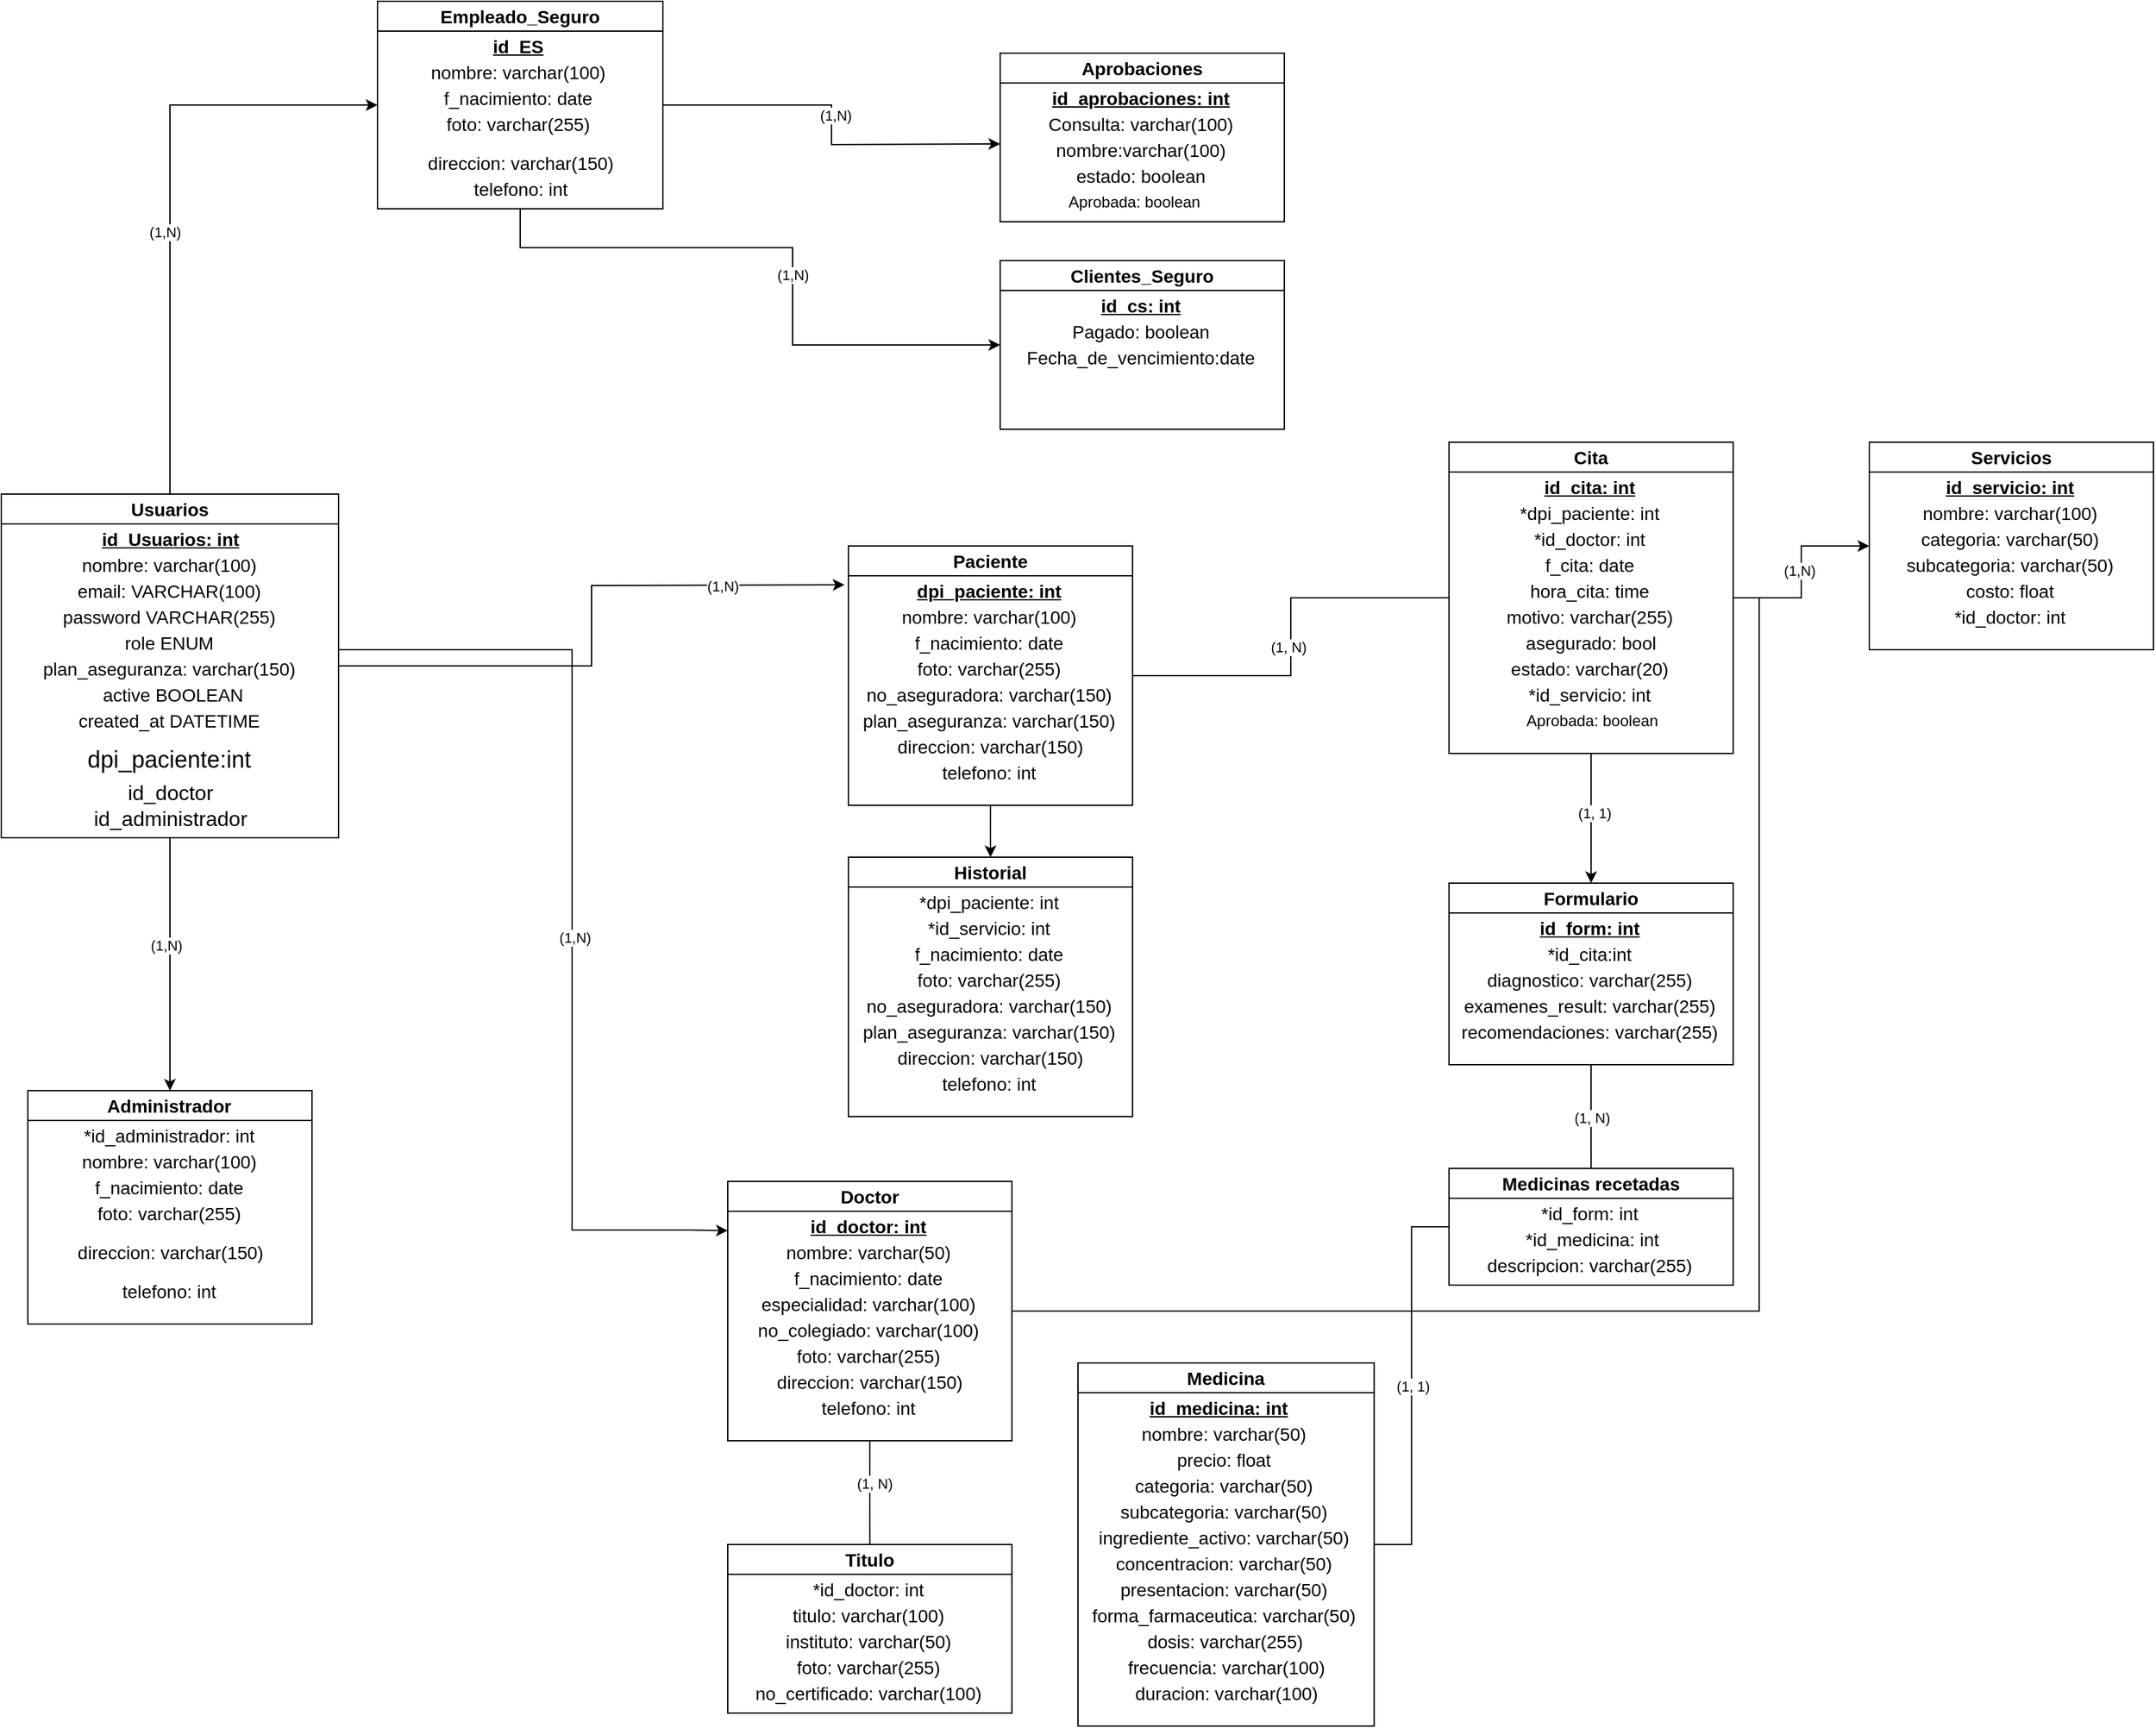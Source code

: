 <mxfile version="26.1.1">
  <diagram id="R2lEEEUBdFMjLlhIrx00" name="Page-1">
    <mxGraphModel dx="2284" dy="1849" grid="1" gridSize="10" guides="1" tooltips="1" connect="1" arrows="1" fold="1" page="1" pageScale="1" pageWidth="850" pageHeight="1100" math="0" shadow="0" extFonts="Permanent Marker^https://fonts.googleapis.com/css?family=Permanent+Marker">
      <root>
        <mxCell id="0" />
        <mxCell id="1" parent="0" />
        <mxCell id="mFw1grw2prYpKOJhhqOg-17" style="edgeStyle=orthogonalEdgeStyle;rounded=0;orthogonalLoop=1;jettySize=auto;html=1;exitX=1;exitY=0.5;exitDx=0;exitDy=0;entryX=0;entryY=0.5;entryDx=0;entryDy=0;endArrow=none;startFill=0;" parent="1" source="tiuHzOZxncWmr6rSsbrK-13" target="mFw1grw2prYpKOJhhqOg-6" edge="1">
          <mxGeometry relative="1" as="geometry" />
        </mxCell>
        <mxCell id="mFw1grw2prYpKOJhhqOg-19" value="(1, N)" style="edgeLabel;html=1;align=center;verticalAlign=middle;resizable=0;points=[];" parent="mFw1grw2prYpKOJhhqOg-17" vertex="1" connectable="0">
          <mxGeometry x="-0.052" y="2" relative="1" as="geometry">
            <mxPoint as="offset" />
          </mxGeometry>
        </mxCell>
        <mxCell id="UCKfF-TqxiNILDHu4gQj-16" style="edgeStyle=orthogonalEdgeStyle;rounded=0;orthogonalLoop=1;jettySize=auto;html=1;exitX=0.5;exitY=1;exitDx=0;exitDy=0;" parent="1" source="tiuHzOZxncWmr6rSsbrK-13" target="mFw1grw2prYpKOJhhqOg-30" edge="1">
          <mxGeometry relative="1" as="geometry" />
        </mxCell>
        <mxCell id="tiuHzOZxncWmr6rSsbrK-13" value="Paciente" style="swimlane;whiteSpace=wrap;html=1;fontSize=14;" parent="1" vertex="1">
          <mxGeometry x="123" y="180" width="219.07" height="200" as="geometry" />
        </mxCell>
        <mxCell id="tiuHzOZxncWmr6rSsbrK-14" value="&lt;b&gt;dpi_paciente: int&lt;/b&gt;" style="text;html=1;align=center;verticalAlign=middle;resizable=0;points=[];autosize=1;strokeColor=none;fillColor=none;fontSize=14;fontStyle=4" parent="tiuHzOZxncWmr6rSsbrK-13" vertex="1">
          <mxGeometry x="43.13" y="20" width="130" height="30" as="geometry" />
        </mxCell>
        <mxCell id="tiuHzOZxncWmr6rSsbrK-17" value="nombre: varchar(100)" style="text;html=1;align=center;verticalAlign=middle;resizable=0;points=[];autosize=1;strokeColor=none;fillColor=none;fontSize=14;fontStyle=0" parent="tiuHzOZxncWmr6rSsbrK-13" vertex="1">
          <mxGeometry x="28.13" y="40" width="160" height="30" as="geometry" />
        </mxCell>
        <mxCell id="tiuHzOZxncWmr6rSsbrK-27" value="foto: varchar(255)" style="text;html=1;align=center;verticalAlign=middle;resizable=0;points=[];autosize=1;strokeColor=none;fillColor=none;fontSize=14;fontStyle=0" parent="tiuHzOZxncWmr6rSsbrK-13" vertex="1">
          <mxGeometry x="43.13" y="80" width="130" height="30" as="geometry" />
        </mxCell>
        <mxCell id="tiuHzOZxncWmr6rSsbrK-28" value="no_aseguradora: varchar(150)" style="text;html=1;align=center;verticalAlign=middle;resizable=0;points=[];autosize=1;strokeColor=none;fillColor=none;fontSize=14;fontStyle=0" parent="tiuHzOZxncWmr6rSsbrK-13" vertex="1">
          <mxGeometry x="3.13" y="100" width="210" height="30" as="geometry" />
        </mxCell>
        <mxCell id="mFw1grw2prYpKOJhhqOg-1" value="f_nacimiento: date" style="text;html=1;align=center;verticalAlign=middle;resizable=0;points=[];autosize=1;strokeColor=none;fillColor=none;fontSize=14;fontStyle=0" parent="tiuHzOZxncWmr6rSsbrK-13" vertex="1">
          <mxGeometry x="38.13" y="60" width="140" height="30" as="geometry" />
        </mxCell>
        <mxCell id="tiuHzOZxncWmr6rSsbrK-29" value="plan_aseguranza: varchar(150)" style="text;html=1;align=center;verticalAlign=middle;resizable=0;points=[];autosize=1;strokeColor=none;fillColor=none;fontSize=14;fontStyle=0" parent="tiuHzOZxncWmr6rSsbrK-13" vertex="1">
          <mxGeometry x="-1.87" y="120" width="220" height="30" as="geometry" />
        </mxCell>
        <mxCell id="mFw1grw2prYpKOJhhqOg-4" value="direccion: varchar(150)" style="text;html=1;align=center;verticalAlign=middle;resizable=0;points=[];autosize=1;strokeColor=none;fillColor=none;fontSize=14;fontStyle=0" parent="tiuHzOZxncWmr6rSsbrK-13" vertex="1">
          <mxGeometry x="24.07" y="140" width="170" height="30" as="geometry" />
        </mxCell>
        <mxCell id="mFw1grw2prYpKOJhhqOg-5" value="telefono: int" style="text;html=1;align=center;verticalAlign=middle;resizable=0;points=[];autosize=1;strokeColor=none;fillColor=none;fontSize=14;fontStyle=0" parent="tiuHzOZxncWmr6rSsbrK-13" vertex="1">
          <mxGeometry x="58.13" y="160" width="100" height="30" as="geometry" />
        </mxCell>
        <mxCell id="mFw1grw2prYpKOJhhqOg-42" style="edgeStyle=orthogonalEdgeStyle;rounded=0;orthogonalLoop=1;jettySize=auto;html=1;exitX=0.5;exitY=1;exitDx=0;exitDy=0;entryX=0.5;entryY=0;entryDx=0;entryDy=0;" parent="1" source="mFw1grw2prYpKOJhhqOg-6" target="mFw1grw2prYpKOJhhqOg-21" edge="1">
          <mxGeometry relative="1" as="geometry" />
        </mxCell>
        <mxCell id="mFw1grw2prYpKOJhhqOg-43" value="(1, 1)" style="edgeLabel;html=1;align=center;verticalAlign=middle;resizable=0;points=[];" parent="mFw1grw2prYpKOJhhqOg-42" vertex="1" connectable="0">
          <mxGeometry x="-0.089" y="2" relative="1" as="geometry">
            <mxPoint as="offset" />
          </mxGeometry>
        </mxCell>
        <mxCell id="I6eoGeikimtKOYhnClV8-75" style="edgeStyle=orthogonalEdgeStyle;rounded=0;orthogonalLoop=1;jettySize=auto;html=1;exitX=1;exitY=0.5;exitDx=0;exitDy=0;entryX=0;entryY=0.5;entryDx=0;entryDy=0;" edge="1" parent="1" source="mFw1grw2prYpKOJhhqOg-6" target="UCKfF-TqxiNILDHu4gQj-3">
          <mxGeometry relative="1" as="geometry" />
        </mxCell>
        <mxCell id="I6eoGeikimtKOYhnClV8-76" value="(1,N)" style="edgeLabel;html=1;align=center;verticalAlign=middle;resizable=0;points=[];" vertex="1" connectable="0" parent="I6eoGeikimtKOYhnClV8-75">
          <mxGeometry x="0.015" y="2" relative="1" as="geometry">
            <mxPoint as="offset" />
          </mxGeometry>
        </mxCell>
        <mxCell id="mFw1grw2prYpKOJhhqOg-6" value="Cita" style="swimlane;whiteSpace=wrap;html=1;fontSize=14;startSize=23;" parent="1" vertex="1">
          <mxGeometry x="586" y="100" width="219.07" height="240" as="geometry" />
        </mxCell>
        <mxCell id="mFw1grw2prYpKOJhhqOg-7" value="&lt;b&gt;id_cita: int&lt;/b&gt;" style="text;html=1;align=center;verticalAlign=middle;resizable=0;points=[];autosize=1;strokeColor=none;fillColor=none;fontSize=14;fontStyle=4" parent="mFw1grw2prYpKOJhhqOg-6" vertex="1">
          <mxGeometry x="63.13" y="20" width="90" height="30" as="geometry" />
        </mxCell>
        <mxCell id="mFw1grw2prYpKOJhhqOg-8" value="*dpi_paciente: int" style="text;html=1;align=center;verticalAlign=middle;resizable=0;points=[];autosize=1;strokeColor=none;fillColor=none;fontSize=14;fontStyle=0" parent="mFw1grw2prYpKOJhhqOg-6" vertex="1">
          <mxGeometry x="43.13" y="40" width="130" height="30" as="geometry" />
        </mxCell>
        <mxCell id="mFw1grw2prYpKOJhhqOg-9" value="f_cita: date" style="text;html=1;align=center;verticalAlign=middle;resizable=0;points=[];autosize=1;strokeColor=none;fillColor=none;fontSize=14;fontStyle=0" parent="mFw1grw2prYpKOJhhqOg-6" vertex="1">
          <mxGeometry x="63.13" y="80" width="90" height="30" as="geometry" />
        </mxCell>
        <mxCell id="mFw1grw2prYpKOJhhqOg-10" value="hora_cita: time" style="text;html=1;align=center;verticalAlign=middle;resizable=0;points=[];autosize=1;strokeColor=none;fillColor=none;fontSize=14;fontStyle=0" parent="mFw1grw2prYpKOJhhqOg-6" vertex="1">
          <mxGeometry x="48.13" y="100" width="120" height="30" as="geometry" />
        </mxCell>
        <mxCell id="mFw1grw2prYpKOJhhqOg-11" value="*id_doctor: int" style="text;html=1;align=center;verticalAlign=middle;resizable=0;points=[];autosize=1;strokeColor=none;fillColor=none;fontSize=14;fontStyle=0" parent="mFw1grw2prYpKOJhhqOg-6" vertex="1">
          <mxGeometry x="53.13" y="60" width="110" height="30" as="geometry" />
        </mxCell>
        <mxCell id="mFw1grw2prYpKOJhhqOg-12" value="motivo: varchar(255)" style="text;html=1;align=center;verticalAlign=middle;resizable=0;points=[];autosize=1;strokeColor=none;fillColor=none;fontSize=14;fontStyle=0" parent="mFw1grw2prYpKOJhhqOg-6" vertex="1">
          <mxGeometry x="33.13" y="120" width="150" height="30" as="geometry" />
        </mxCell>
        <mxCell id="mFw1grw2prYpKOJhhqOg-13" value="asegurado: bool" style="text;html=1;align=center;verticalAlign=middle;resizable=0;points=[];autosize=1;strokeColor=none;fillColor=none;fontSize=14;fontStyle=0" parent="mFw1grw2prYpKOJhhqOg-6" vertex="1">
          <mxGeometry x="49.07" y="140" width="120" height="30" as="geometry" />
        </mxCell>
        <mxCell id="mFw1grw2prYpKOJhhqOg-14" value="estado: varchar(20)" style="text;html=1;align=center;verticalAlign=middle;resizable=0;points=[];autosize=1;strokeColor=none;fillColor=none;fontSize=14;fontStyle=0" parent="mFw1grw2prYpKOJhhqOg-6" vertex="1">
          <mxGeometry x="38.13" y="160" width="140" height="30" as="geometry" />
        </mxCell>
        <mxCell id="UCKfF-TqxiNILDHu4gQj-1" value="*id_servicio: int" style="text;html=1;align=center;verticalAlign=middle;resizable=0;points=[];autosize=1;strokeColor=none;fillColor=none;fontSize=14;fontStyle=0" parent="mFw1grw2prYpKOJhhqOg-6" vertex="1">
          <mxGeometry x="48.13" y="180" width="120" height="30" as="geometry" />
        </mxCell>
        <mxCell id="I6eoGeikimtKOYhnClV8-52" value="Aprobada: boolean" style="text;html=1;align=center;verticalAlign=middle;resizable=0;points=[];autosize=1;strokeColor=none;fillColor=none;" vertex="1" parent="mFw1grw2prYpKOJhhqOg-6">
          <mxGeometry x="49.53" y="200" width="120" height="30" as="geometry" />
        </mxCell>
        <mxCell id="mFw1grw2prYpKOJhhqOg-52" style="edgeStyle=orthogonalEdgeStyle;rounded=0;orthogonalLoop=1;jettySize=auto;html=1;exitX=0.5;exitY=1;exitDx=0;exitDy=0;endArrow=none;startFill=0;" parent="1" source="mFw1grw2prYpKOJhhqOg-21" target="mFw1grw2prYpKOJhhqOg-46" edge="1">
          <mxGeometry relative="1" as="geometry" />
        </mxCell>
        <mxCell id="mFw1grw2prYpKOJhhqOg-53" value="(1, N)" style="edgeLabel;html=1;align=center;verticalAlign=middle;resizable=0;points=[];" parent="mFw1grw2prYpKOJhhqOg-52" vertex="1" connectable="0">
          <mxGeometry x="0.019" relative="1" as="geometry">
            <mxPoint as="offset" />
          </mxGeometry>
        </mxCell>
        <mxCell id="mFw1grw2prYpKOJhhqOg-21" value="Formulario" style="swimlane;whiteSpace=wrap;html=1;fontSize=14;startSize=23;" parent="1" vertex="1">
          <mxGeometry x="586" y="440" width="219.07" height="140" as="geometry" />
        </mxCell>
        <mxCell id="mFw1grw2prYpKOJhhqOg-22" value="&lt;b&gt;id_form: int&lt;/b&gt;" style="text;html=1;align=center;verticalAlign=middle;resizable=0;points=[];autosize=1;strokeColor=none;fillColor=none;fontSize=14;fontStyle=4" parent="mFw1grw2prYpKOJhhqOg-21" vertex="1">
          <mxGeometry x="58.13" y="20" width="100" height="30" as="geometry" />
        </mxCell>
        <mxCell id="mFw1grw2prYpKOJhhqOg-23" value="*id_cita:int" style="text;html=1;align=center;verticalAlign=middle;resizable=0;points=[];autosize=1;strokeColor=none;fillColor=none;fontSize=14;fontStyle=0" parent="mFw1grw2prYpKOJhhqOg-21" vertex="1">
          <mxGeometry x="63.13" y="40" width="90" height="30" as="geometry" />
        </mxCell>
        <mxCell id="mFw1grw2prYpKOJhhqOg-24" value="examenes_result: varchar(255)" style="text;html=1;align=center;verticalAlign=middle;resizable=0;points=[];autosize=1;strokeColor=none;fillColor=none;fontSize=14;fontStyle=0" parent="mFw1grw2prYpKOJhhqOg-21" vertex="1">
          <mxGeometry x="-1.87" y="80" width="220" height="30" as="geometry" />
        </mxCell>
        <mxCell id="mFw1grw2prYpKOJhhqOg-26" value="diagnostico: varchar(255)" style="text;html=1;align=center;verticalAlign=middle;resizable=0;points=[];autosize=1;strokeColor=none;fillColor=none;fontSize=14;fontStyle=0" parent="mFw1grw2prYpKOJhhqOg-21" vertex="1">
          <mxGeometry x="18.13" y="60" width="180" height="30" as="geometry" />
        </mxCell>
        <mxCell id="mFw1grw2prYpKOJhhqOg-40" value="recomendaciones: varchar(255)" style="text;html=1;align=center;verticalAlign=middle;resizable=0;points=[];autosize=1;strokeColor=none;fillColor=none;fontSize=14;fontStyle=0" parent="mFw1grw2prYpKOJhhqOg-21" vertex="1">
          <mxGeometry x="-1.87" y="100" width="220" height="30" as="geometry" />
        </mxCell>
        <mxCell id="mFw1grw2prYpKOJhhqOg-30" value="Historial" style="swimlane;whiteSpace=wrap;html=1;fontSize=14;startSize=23;" parent="1" vertex="1">
          <mxGeometry x="123" y="420" width="219.07" height="200" as="geometry" />
        </mxCell>
        <mxCell id="mFw1grw2prYpKOJhhqOg-31" value="&lt;span&gt;*dpi_paciente: int&lt;/span&gt;" style="text;html=1;align=center;verticalAlign=middle;resizable=0;points=[];autosize=1;strokeColor=none;fillColor=none;fontSize=14;fontStyle=0" parent="mFw1grw2prYpKOJhhqOg-30" vertex="1">
          <mxGeometry x="43.13" y="20" width="130" height="30" as="geometry" />
        </mxCell>
        <mxCell id="mFw1grw2prYpKOJhhqOg-32" value="*id_servicio: int" style="text;html=1;align=center;verticalAlign=middle;resizable=0;points=[];autosize=1;strokeColor=none;fillColor=none;fontSize=14;fontStyle=0" parent="mFw1grw2prYpKOJhhqOg-30" vertex="1">
          <mxGeometry x="48.13" y="40" width="120" height="30" as="geometry" />
        </mxCell>
        <mxCell id="mFw1grw2prYpKOJhhqOg-33" value="foto: varchar(255)" style="text;html=1;align=center;verticalAlign=middle;resizable=0;points=[];autosize=1;strokeColor=none;fillColor=none;fontSize=14;fontStyle=0" parent="mFw1grw2prYpKOJhhqOg-30" vertex="1">
          <mxGeometry x="43.13" y="80" width="130" height="30" as="geometry" />
        </mxCell>
        <mxCell id="mFw1grw2prYpKOJhhqOg-34" value="no_aseguradora: varchar(150)" style="text;html=1;align=center;verticalAlign=middle;resizable=0;points=[];autosize=1;strokeColor=none;fillColor=none;fontSize=14;fontStyle=0" parent="mFw1grw2prYpKOJhhqOg-30" vertex="1">
          <mxGeometry x="3.13" y="100" width="210" height="30" as="geometry" />
        </mxCell>
        <mxCell id="mFw1grw2prYpKOJhhqOg-35" value="f_nacimiento: date" style="text;html=1;align=center;verticalAlign=middle;resizable=0;points=[];autosize=1;strokeColor=none;fillColor=none;fontSize=14;fontStyle=0" parent="mFw1grw2prYpKOJhhqOg-30" vertex="1">
          <mxGeometry x="38.13" y="60" width="140" height="30" as="geometry" />
        </mxCell>
        <mxCell id="mFw1grw2prYpKOJhhqOg-36" value="plan_aseguranza: varchar(150)" style="text;html=1;align=center;verticalAlign=middle;resizable=0;points=[];autosize=1;strokeColor=none;fillColor=none;fontSize=14;fontStyle=0" parent="mFw1grw2prYpKOJhhqOg-30" vertex="1">
          <mxGeometry x="-1.87" y="120" width="220" height="30" as="geometry" />
        </mxCell>
        <mxCell id="mFw1grw2prYpKOJhhqOg-37" value="direccion: varchar(150)" style="text;html=1;align=center;verticalAlign=middle;resizable=0;points=[];autosize=1;strokeColor=none;fillColor=none;fontSize=14;fontStyle=0" parent="mFw1grw2prYpKOJhhqOg-30" vertex="1">
          <mxGeometry x="24.07" y="140" width="170" height="30" as="geometry" />
        </mxCell>
        <mxCell id="mFw1grw2prYpKOJhhqOg-38" value="telefono: int" style="text;html=1;align=center;verticalAlign=middle;resizable=0;points=[];autosize=1;strokeColor=none;fillColor=none;fontSize=14;fontStyle=0" parent="mFw1grw2prYpKOJhhqOg-30" vertex="1">
          <mxGeometry x="58.13" y="160" width="100" height="30" as="geometry" />
        </mxCell>
        <mxCell id="mFw1grw2prYpKOJhhqOg-63" style="edgeStyle=orthogonalEdgeStyle;rounded=0;orthogonalLoop=1;jettySize=auto;html=1;exitX=0;exitY=0.5;exitDx=0;exitDy=0;entryX=1;entryY=0.5;entryDx=0;entryDy=0;endArrow=none;startFill=0;" parent="1" source="mFw1grw2prYpKOJhhqOg-46" target="mFw1grw2prYpKOJhhqOg-54" edge="1">
          <mxGeometry relative="1" as="geometry" />
        </mxCell>
        <mxCell id="mFw1grw2prYpKOJhhqOg-65" value="(1, 1)" style="edgeLabel;html=1;align=center;verticalAlign=middle;resizable=0;points=[];" parent="mFw1grw2prYpKOJhhqOg-63" vertex="1" connectable="0">
          <mxGeometry x="0.001" y="1" relative="1" as="geometry">
            <mxPoint as="offset" />
          </mxGeometry>
        </mxCell>
        <mxCell id="mFw1grw2prYpKOJhhqOg-46" value="Medicinas recetadas" style="swimlane;whiteSpace=wrap;html=1;fontSize=14;startSize=23;" parent="1" vertex="1">
          <mxGeometry x="586" y="660" width="219.07" height="90" as="geometry" />
        </mxCell>
        <mxCell id="mFw1grw2prYpKOJhhqOg-47" value="&lt;span&gt;*id_form: int&lt;/span&gt;" style="text;html=1;align=center;verticalAlign=middle;resizable=0;points=[];autosize=1;strokeColor=none;fillColor=none;fontSize=14;fontStyle=0" parent="mFw1grw2prYpKOJhhqOg-46" vertex="1">
          <mxGeometry x="58.13" y="20" width="100" height="30" as="geometry" />
        </mxCell>
        <mxCell id="mFw1grw2prYpKOJhhqOg-49" value="descripcion: varchar(255)" style="text;html=1;align=center;verticalAlign=middle;resizable=0;points=[];autosize=1;strokeColor=none;fillColor=none;fontSize=14;fontStyle=0" parent="mFw1grw2prYpKOJhhqOg-46" vertex="1">
          <mxGeometry x="18.13" y="60" width="180" height="30" as="geometry" />
        </mxCell>
        <mxCell id="mFw1grw2prYpKOJhhqOg-50" value="*id_medicina: int" style="text;html=1;align=center;verticalAlign=middle;resizable=0;points=[];autosize=1;strokeColor=none;fillColor=none;fontSize=14;fontStyle=0" parent="mFw1grw2prYpKOJhhqOg-46" vertex="1">
          <mxGeometry x="44.53" y="40" width="130" height="30" as="geometry" />
        </mxCell>
        <mxCell id="mFw1grw2prYpKOJhhqOg-54" value="Medicina" style="swimlane;whiteSpace=wrap;html=1;fontSize=14;startSize=23;" parent="1" vertex="1">
          <mxGeometry x="300" y="810" width="228.29" height="280" as="geometry" />
        </mxCell>
        <mxCell id="mFw1grw2prYpKOJhhqOg-55" value="&lt;b&gt;id_medicina: int&lt;/b&gt;" style="text;html=1;align=center;verticalAlign=middle;resizable=0;points=[];autosize=1;strokeColor=none;fillColor=none;fontSize=14;fontStyle=4" parent="mFw1grw2prYpKOJhhqOg-54" vertex="1">
          <mxGeometry x="43.13" y="20" width="130" height="30" as="geometry" />
        </mxCell>
        <mxCell id="mFw1grw2prYpKOJhhqOg-56" value="nombre: varchar(50)" style="text;html=1;align=center;verticalAlign=middle;resizable=0;points=[];autosize=1;strokeColor=none;fillColor=none;fontSize=14;fontStyle=0" parent="mFw1grw2prYpKOJhhqOg-54" vertex="1">
          <mxGeometry x="36.57" y="40" width="150" height="30" as="geometry" />
        </mxCell>
        <mxCell id="UCKfF-TqxiNILDHu4gQj-22" value="precio: float" style="text;html=1;align=center;verticalAlign=middle;resizable=0;points=[];autosize=1;strokeColor=none;fillColor=none;fontSize=14;fontStyle=0" parent="mFw1grw2prYpKOJhhqOg-54" vertex="1">
          <mxGeometry x="61.57" y="60" width="100" height="30" as="geometry" />
        </mxCell>
        <mxCell id="UCKfF-TqxiNILDHu4gQj-23" value="categoria: varchar(50)" style="text;html=1;align=center;verticalAlign=middle;resizable=0;points=[];autosize=1;strokeColor=none;fillColor=none;fontSize=14;fontStyle=0" parent="mFw1grw2prYpKOJhhqOg-54" vertex="1">
          <mxGeometry x="31.57" y="80" width="160" height="30" as="geometry" />
        </mxCell>
        <mxCell id="UCKfF-TqxiNILDHu4gQj-24" value="subcategoria: varchar(50)" style="text;html=1;align=center;verticalAlign=middle;resizable=0;points=[];autosize=1;strokeColor=none;fillColor=none;fontSize=14;fontStyle=0" parent="mFw1grw2prYpKOJhhqOg-54" vertex="1">
          <mxGeometry x="21.57" y="100" width="180" height="30" as="geometry" />
        </mxCell>
        <mxCell id="UCKfF-TqxiNILDHu4gQj-26" value="ingrediente_activo: varchar(50)" style="text;html=1;align=center;verticalAlign=middle;resizable=0;points=[];autosize=1;strokeColor=none;fillColor=none;fontSize=14;fontStyle=0" parent="mFw1grw2prYpKOJhhqOg-54" vertex="1">
          <mxGeometry x="1.57" y="120" width="220" height="30" as="geometry" />
        </mxCell>
        <mxCell id="UCKfF-TqxiNILDHu4gQj-27" value="concentracion: varchar(50)" style="text;html=1;align=center;verticalAlign=middle;resizable=0;points=[];autosize=1;strokeColor=none;fillColor=none;fontSize=14;fontStyle=0" parent="mFw1grw2prYpKOJhhqOg-54" vertex="1">
          <mxGeometry x="16.57" y="140" width="190" height="30" as="geometry" />
        </mxCell>
        <mxCell id="UCKfF-TqxiNILDHu4gQj-28" value="presentacion: varchar(50)" style="text;html=1;align=center;verticalAlign=middle;resizable=0;points=[];autosize=1;strokeColor=none;fillColor=none;fontSize=14;fontStyle=0" parent="mFw1grw2prYpKOJhhqOg-54" vertex="1">
          <mxGeometry x="21.57" y="160" width="180" height="30" as="geometry" />
        </mxCell>
        <mxCell id="UCKfF-TqxiNILDHu4gQj-29" value="forma_farmaceutica: varchar(50)" style="text;html=1;align=center;verticalAlign=middle;resizable=0;points=[];autosize=1;strokeColor=none;fillColor=none;fontSize=14;fontStyle=0" parent="mFw1grw2prYpKOJhhqOg-54" vertex="1">
          <mxGeometry x="-3.43" y="180" width="230" height="30" as="geometry" />
        </mxCell>
        <mxCell id="UCKfF-TqxiNILDHu4gQj-30" value="dosis: varchar(255)" style="text;html=1;align=center;verticalAlign=middle;resizable=0;points=[];autosize=1;strokeColor=none;fillColor=none;fontSize=14;fontStyle=0" parent="mFw1grw2prYpKOJhhqOg-54" vertex="1">
          <mxGeometry x="43.29" y="200" width="140" height="30" as="geometry" />
        </mxCell>
        <mxCell id="UCKfF-TqxiNILDHu4gQj-31" value="frecuencia: varchar(100)" style="text;html=1;align=center;verticalAlign=middle;resizable=0;points=[];autosize=1;strokeColor=none;fillColor=none;fontSize=14;fontStyle=0" parent="mFw1grw2prYpKOJhhqOg-54" vertex="1">
          <mxGeometry x="24.14" y="220" width="180" height="30" as="geometry" />
        </mxCell>
        <mxCell id="UCKfF-TqxiNILDHu4gQj-32" value="duracion: varchar(100)" style="text;html=1;align=center;verticalAlign=middle;resizable=0;points=[];autosize=1;strokeColor=none;fillColor=none;fontSize=14;fontStyle=0" parent="mFw1grw2prYpKOJhhqOg-54" vertex="1">
          <mxGeometry x="34.14" y="240" width="160" height="30" as="geometry" />
        </mxCell>
        <mxCell id="UCKfF-TqxiNILDHu4gQj-13" style="edgeStyle=orthogonalEdgeStyle;rounded=0;orthogonalLoop=1;jettySize=auto;html=1;exitX=0.5;exitY=1;exitDx=0;exitDy=0;endArrow=none;startFill=0;" parent="1" source="mFw1grw2prYpKOJhhqOg-68" target="mFw1grw2prYpKOJhhqOg-78" edge="1">
          <mxGeometry relative="1" as="geometry" />
        </mxCell>
        <mxCell id="UCKfF-TqxiNILDHu4gQj-15" value="(1, N)" style="edgeLabel;html=1;align=center;verticalAlign=middle;resizable=0;points=[];" parent="UCKfF-TqxiNILDHu4gQj-13" vertex="1" connectable="0">
          <mxGeometry x="-0.176" y="3" relative="1" as="geometry">
            <mxPoint as="offset" />
          </mxGeometry>
        </mxCell>
        <mxCell id="UCKfF-TqxiNILDHu4gQj-18" style="edgeStyle=orthogonalEdgeStyle;rounded=0;orthogonalLoop=1;jettySize=auto;html=1;exitX=1;exitY=0.5;exitDx=0;exitDy=0;entryX=1;entryY=0.5;entryDx=0;entryDy=0;endArrow=none;startFill=0;" parent="1" source="mFw1grw2prYpKOJhhqOg-68" target="mFw1grw2prYpKOJhhqOg-6" edge="1">
          <mxGeometry relative="1" as="geometry" />
        </mxCell>
        <mxCell id="mFw1grw2prYpKOJhhqOg-68" value="Doctor" style="swimlane;whiteSpace=wrap;html=1;fontSize=14;" parent="1" vertex="1">
          <mxGeometry x="30" y="670" width="219.07" height="200" as="geometry" />
        </mxCell>
        <mxCell id="mFw1grw2prYpKOJhhqOg-69" value="&lt;b&gt;id_doctor: int&lt;/b&gt;" style="text;html=1;align=center;verticalAlign=middle;resizable=0;points=[];autosize=1;strokeColor=none;fillColor=none;fontSize=14;fontStyle=4" parent="mFw1grw2prYpKOJhhqOg-68" vertex="1">
          <mxGeometry x="53.13" y="20" width="110" height="30" as="geometry" />
        </mxCell>
        <mxCell id="mFw1grw2prYpKOJhhqOg-70" value="nombre: varchar(50)" style="text;html=1;align=center;verticalAlign=middle;resizable=0;points=[];autosize=1;strokeColor=none;fillColor=none;fontSize=14;fontStyle=0" parent="mFw1grw2prYpKOJhhqOg-68" vertex="1">
          <mxGeometry x="33.13" y="40" width="150" height="30" as="geometry" />
        </mxCell>
        <mxCell id="mFw1grw2prYpKOJhhqOg-71" value="especialidad: varchar(100)" style="text;html=1;align=center;verticalAlign=middle;resizable=0;points=[];autosize=1;strokeColor=none;fillColor=none;fontSize=14;fontStyle=0" parent="mFw1grw2prYpKOJhhqOg-68" vertex="1">
          <mxGeometry x="13.13" y="80" width="190" height="30" as="geometry" />
        </mxCell>
        <mxCell id="mFw1grw2prYpKOJhhqOg-72" value="no_colegiado: varchar(100)" style="text;html=1;align=center;verticalAlign=middle;resizable=0;points=[];autosize=1;strokeColor=none;fillColor=none;fontSize=14;fontStyle=0" parent="mFw1grw2prYpKOJhhqOg-68" vertex="1">
          <mxGeometry x="13.13" y="100" width="190" height="30" as="geometry" />
        </mxCell>
        <mxCell id="mFw1grw2prYpKOJhhqOg-73" value="f_nacimiento: date" style="text;html=1;align=center;verticalAlign=middle;resizable=0;points=[];autosize=1;strokeColor=none;fillColor=none;fontSize=14;fontStyle=0" parent="mFw1grw2prYpKOJhhqOg-68" vertex="1">
          <mxGeometry x="38.13" y="60" width="140" height="30" as="geometry" />
        </mxCell>
        <mxCell id="mFw1grw2prYpKOJhhqOg-74" value="foto: varchar(255)" style="text;html=1;align=center;verticalAlign=middle;resizable=0;points=[];autosize=1;strokeColor=none;fillColor=none;fontSize=14;fontStyle=0" parent="mFw1grw2prYpKOJhhqOg-68" vertex="1">
          <mxGeometry x="43.13" y="120" width="130" height="30" as="geometry" />
        </mxCell>
        <mxCell id="mFw1grw2prYpKOJhhqOg-75" value="direccion: varchar(150)" style="text;html=1;align=center;verticalAlign=middle;resizable=0;points=[];autosize=1;strokeColor=none;fillColor=none;fontSize=14;fontStyle=0" parent="mFw1grw2prYpKOJhhqOg-68" vertex="1">
          <mxGeometry x="24.07" y="140" width="170" height="30" as="geometry" />
        </mxCell>
        <mxCell id="mFw1grw2prYpKOJhhqOg-76" value="telefono: int" style="text;html=1;align=center;verticalAlign=middle;resizable=0;points=[];autosize=1;strokeColor=none;fillColor=none;fontSize=14;fontStyle=0" parent="mFw1grw2prYpKOJhhqOg-68" vertex="1">
          <mxGeometry x="58.13" y="160" width="100" height="30" as="geometry" />
        </mxCell>
        <mxCell id="mFw1grw2prYpKOJhhqOg-78" value="Titulo" style="swimlane;whiteSpace=wrap;html=1;fontSize=14;" parent="1" vertex="1">
          <mxGeometry x="30" y="950" width="219.07" height="130" as="geometry" />
        </mxCell>
        <mxCell id="mFw1grw2prYpKOJhhqOg-79" value="*id_doctor: int" style="text;html=1;align=center;verticalAlign=middle;resizable=0;points=[];autosize=1;strokeColor=none;fillColor=none;fontSize=14;fontStyle=0" parent="mFw1grw2prYpKOJhhqOg-78" vertex="1">
          <mxGeometry x="53.13" y="20" width="110" height="30" as="geometry" />
        </mxCell>
        <mxCell id="mFw1grw2prYpKOJhhqOg-80" value="titulo: varchar(100)" style="text;html=1;align=center;verticalAlign=middle;resizable=0;points=[];autosize=1;strokeColor=none;fillColor=none;fontSize=14;fontStyle=0" parent="mFw1grw2prYpKOJhhqOg-78" vertex="1">
          <mxGeometry x="38.13" y="40" width="140" height="30" as="geometry" />
        </mxCell>
        <mxCell id="mFw1grw2prYpKOJhhqOg-81" value="foto: varchar(255)" style="text;html=1;align=center;verticalAlign=middle;resizable=0;points=[];autosize=1;strokeColor=none;fillColor=none;fontSize=14;fontStyle=0" parent="mFw1grw2prYpKOJhhqOg-78" vertex="1">
          <mxGeometry x="43.13" y="80" width="130" height="30" as="geometry" />
        </mxCell>
        <mxCell id="mFw1grw2prYpKOJhhqOg-82" value="no_certificado: varchar(100)" style="text;html=1;align=center;verticalAlign=middle;resizable=0;points=[];autosize=1;strokeColor=none;fillColor=none;fontSize=14;fontStyle=0" parent="mFw1grw2prYpKOJhhqOg-78" vertex="1">
          <mxGeometry x="8.13" y="100" width="200" height="30" as="geometry" />
        </mxCell>
        <mxCell id="mFw1grw2prYpKOJhhqOg-83" value="instituto: varchar(50)" style="text;html=1;align=center;verticalAlign=middle;resizable=0;points=[];autosize=1;strokeColor=none;fillColor=none;fontSize=14;fontStyle=0" parent="mFw1grw2prYpKOJhhqOg-78" vertex="1">
          <mxGeometry x="33.13" y="60" width="150" height="30" as="geometry" />
        </mxCell>
        <mxCell id="UCKfF-TqxiNILDHu4gQj-3" value="Servicios" style="swimlane;whiteSpace=wrap;html=1;fontSize=14;" parent="1" vertex="1">
          <mxGeometry x="910" y="100" width="219.07" height="160" as="geometry" />
        </mxCell>
        <mxCell id="UCKfF-TqxiNILDHu4gQj-4" value="&lt;b&gt;id_servicio: int&lt;/b&gt;" style="text;html=1;align=center;verticalAlign=middle;resizable=0;points=[];autosize=1;strokeColor=none;fillColor=none;fontSize=14;fontStyle=4" parent="UCKfF-TqxiNILDHu4gQj-3" vertex="1">
          <mxGeometry x="48.13" y="20" width="120" height="30" as="geometry" />
        </mxCell>
        <mxCell id="UCKfF-TqxiNILDHu4gQj-5" value="nombre: varchar(100)" style="text;html=1;align=center;verticalAlign=middle;resizable=0;points=[];autosize=1;strokeColor=none;fillColor=none;fontSize=14;fontStyle=0" parent="UCKfF-TqxiNILDHu4gQj-3" vertex="1">
          <mxGeometry x="28.13" y="40" width="160" height="30" as="geometry" />
        </mxCell>
        <mxCell id="UCKfF-TqxiNILDHu4gQj-6" value="subcategoria: varchar(50)" style="text;html=1;align=center;verticalAlign=middle;resizable=0;points=[];autosize=1;strokeColor=none;fillColor=none;fontSize=14;fontStyle=0" parent="UCKfF-TqxiNILDHu4gQj-3" vertex="1">
          <mxGeometry x="18.13" y="80" width="180" height="30" as="geometry" />
        </mxCell>
        <mxCell id="UCKfF-TqxiNILDHu4gQj-7" value="costo: float" style="text;html=1;align=center;verticalAlign=middle;resizable=0;points=[];autosize=1;strokeColor=none;fillColor=none;fontSize=14;fontStyle=0" parent="UCKfF-TqxiNILDHu4gQj-3" vertex="1">
          <mxGeometry x="63.13" y="100" width="90" height="30" as="geometry" />
        </mxCell>
        <mxCell id="UCKfF-TqxiNILDHu4gQj-8" value="categoria: varchar(50)" style="text;html=1;align=center;verticalAlign=middle;resizable=0;points=[];autosize=1;strokeColor=none;fillColor=none;fontSize=14;fontStyle=0" parent="UCKfF-TqxiNILDHu4gQj-3" vertex="1">
          <mxGeometry x="28.13" y="60" width="160" height="30" as="geometry" />
        </mxCell>
        <mxCell id="UCKfF-TqxiNILDHu4gQj-21" value="*id_doctor: int" style="text;html=1;align=center;verticalAlign=middle;resizable=0;points=[];autosize=1;strokeColor=none;fillColor=none;fontSize=14;fontStyle=0" parent="UCKfF-TqxiNILDHu4gQj-3" vertex="1">
          <mxGeometry x="53.13" y="120" width="110" height="30" as="geometry" />
        </mxCell>
        <mxCell id="I6eoGeikimtKOYhnClV8-13" style="edgeStyle=orthogonalEdgeStyle;rounded=0;orthogonalLoop=1;jettySize=auto;html=1;exitX=1;exitY=0.5;exitDx=0;exitDy=0;" edge="1" parent="1" source="I6eoGeikimtKOYhnClV8-1">
          <mxGeometry relative="1" as="geometry">
            <mxPoint x="120" y="210" as="targetPoint" />
          </mxGeometry>
        </mxCell>
        <mxCell id="I6eoGeikimtKOYhnClV8-15" value="(1,N)" style="edgeLabel;html=1;align=center;verticalAlign=middle;resizable=0;points=[];" vertex="1" connectable="0" parent="I6eoGeikimtKOYhnClV8-13">
          <mxGeometry x="0.584" y="-1" relative="1" as="geometry">
            <mxPoint as="offset" />
          </mxGeometry>
        </mxCell>
        <mxCell id="I6eoGeikimtKOYhnClV8-14" style="edgeStyle=orthogonalEdgeStyle;rounded=0;orthogonalLoop=1;jettySize=auto;html=1;" edge="1" parent="1">
          <mxGeometry relative="1" as="geometry">
            <mxPoint x="-270" y="260" as="sourcePoint" />
            <mxPoint x="30" y="708" as="targetPoint" />
            <Array as="points">
              <mxPoint x="-90" y="260.5" />
              <mxPoint x="-90" y="707.5" />
              <mxPoint y="707.5" />
            </Array>
          </mxGeometry>
        </mxCell>
        <mxCell id="I6eoGeikimtKOYhnClV8-16" value="(1,N)" style="edgeLabel;html=1;align=center;verticalAlign=middle;resizable=0;points=[];" vertex="1" connectable="0" parent="I6eoGeikimtKOYhnClV8-14">
          <mxGeometry x="0.073" y="2" relative="1" as="geometry">
            <mxPoint y="1" as="offset" />
          </mxGeometry>
        </mxCell>
        <mxCell id="I6eoGeikimtKOYhnClV8-38" style="edgeStyle=orthogonalEdgeStyle;rounded=0;orthogonalLoop=1;jettySize=auto;html=1;exitX=0.5;exitY=0;exitDx=0;exitDy=0;entryX=0;entryY=0.5;entryDx=0;entryDy=0;" edge="1" parent="1" source="I6eoGeikimtKOYhnClV8-1" target="I6eoGeikimtKOYhnClV8-29">
          <mxGeometry relative="1" as="geometry" />
        </mxCell>
        <mxCell id="I6eoGeikimtKOYhnClV8-39" value="(1,N)" style="edgeLabel;html=1;align=center;verticalAlign=middle;resizable=0;points=[];" vertex="1" connectable="0" parent="I6eoGeikimtKOYhnClV8-38">
          <mxGeometry x="-0.121" y="4" relative="1" as="geometry">
            <mxPoint as="offset" />
          </mxGeometry>
        </mxCell>
        <mxCell id="I6eoGeikimtKOYhnClV8-1" value="Usuarios" style="swimlane;whiteSpace=wrap;html=1;fontSize=14;" vertex="1" parent="1">
          <mxGeometry x="-530" y="140" width="260" height="265" as="geometry" />
        </mxCell>
        <mxCell id="I6eoGeikimtKOYhnClV8-2" value="&lt;b&gt;id_Usuarios: int&lt;/b&gt;" style="text;html=1;align=center;verticalAlign=middle;resizable=0;points=[];autosize=1;strokeColor=none;fillColor=none;fontSize=14;fontStyle=4" vertex="1" parent="I6eoGeikimtKOYhnClV8-1">
          <mxGeometry x="65" y="20" width="130" height="30" as="geometry" />
        </mxCell>
        <mxCell id="I6eoGeikimtKOYhnClV8-3" value="nombre: varchar(100)" style="text;html=1;align=center;verticalAlign=middle;resizable=0;points=[];autosize=1;strokeColor=none;fillColor=none;fontSize=14;fontStyle=0" vertex="1" parent="I6eoGeikimtKOYhnClV8-1">
          <mxGeometry x="49.06" y="40" width="160" height="30" as="geometry" />
        </mxCell>
        <mxCell id="I6eoGeikimtKOYhnClV8-4" value="password VARCHAR(255)" style="text;html=1;align=center;verticalAlign=middle;resizable=0;points=[];autosize=1;strokeColor=none;fillColor=none;fontSize=14;fontStyle=0" vertex="1" parent="I6eoGeikimtKOYhnClV8-1">
          <mxGeometry x="34.06" y="80" width="190" height="30" as="geometry" />
        </mxCell>
        <mxCell id="I6eoGeikimtKOYhnClV8-5" value="role ENUM" style="text;html=1;align=center;verticalAlign=middle;resizable=0;points=[];autosize=1;strokeColor=none;fillColor=none;fontSize=14;fontStyle=0" vertex="1" parent="I6eoGeikimtKOYhnClV8-1">
          <mxGeometry x="84.06" y="100" width="90" height="30" as="geometry" />
        </mxCell>
        <mxCell id="I6eoGeikimtKOYhnClV8-6" value="email: VARCHAR(100) " style="text;html=1;align=center;verticalAlign=middle;resizable=0;points=[];autosize=1;strokeColor=none;fillColor=none;fontSize=14;fontStyle=0" vertex="1" parent="I6eoGeikimtKOYhnClV8-1">
          <mxGeometry x="44.06" y="60" width="170" height="30" as="geometry" />
        </mxCell>
        <mxCell id="I6eoGeikimtKOYhnClV8-7" value="plan_aseguranza: varchar(150)" style="text;html=1;align=center;verticalAlign=middle;resizable=0;points=[];autosize=1;strokeColor=none;fillColor=none;fontSize=14;fontStyle=0" vertex="1" parent="I6eoGeikimtKOYhnClV8-1">
          <mxGeometry x="19.06" y="120" width="220" height="30" as="geometry" />
        </mxCell>
        <mxCell id="I6eoGeikimtKOYhnClV8-8" value="&amp;nbsp;active BOOLEAN" style="text;html=1;align=center;verticalAlign=middle;resizable=0;points=[];autosize=1;strokeColor=none;fillColor=none;fontSize=14;fontStyle=0" vertex="1" parent="I6eoGeikimtKOYhnClV8-1">
          <mxGeometry x="60" y="140" width="140" height="30" as="geometry" />
        </mxCell>
        <mxCell id="I6eoGeikimtKOYhnClV8-9" value="created_at DATETIME" style="text;html=1;align=center;verticalAlign=middle;resizable=0;points=[];autosize=1;strokeColor=none;fillColor=none;fontSize=14;fontStyle=0" vertex="1" parent="I6eoGeikimtKOYhnClV8-1">
          <mxGeometry x="49.06" y="160" width="160" height="30" as="geometry" />
        </mxCell>
        <mxCell id="I6eoGeikimtKOYhnClV8-11" value="&lt;font style=&quot;font-size: 18px;&quot;&gt;dpi_paciente:int&lt;/font&gt;" style="text;html=1;align=center;verticalAlign=middle;resizable=0;points=[];autosize=1;strokeColor=none;fillColor=none;" vertex="1" parent="I6eoGeikimtKOYhnClV8-1">
          <mxGeometry x="54.06" y="185" width="150" height="40" as="geometry" />
        </mxCell>
        <mxCell id="I6eoGeikimtKOYhnClV8-12" value="&lt;div&gt;&lt;font style=&quot;font-size: 16px;&quot;&gt;id_doctor&lt;/font&gt;&lt;/div&gt;&lt;div&gt;&lt;font style=&quot;font-size: 16px;&quot;&gt;id_administrador&lt;/font&gt;&lt;/div&gt;" style="text;html=1;align=center;verticalAlign=middle;resizable=0;points=[];autosize=1;strokeColor=none;fillColor=none;" vertex="1" parent="I6eoGeikimtKOYhnClV8-1">
          <mxGeometry x="60" y="215" width="140" height="50" as="geometry" />
        </mxCell>
        <mxCell id="I6eoGeikimtKOYhnClV8-17" value="Administrador" style="swimlane;whiteSpace=wrap;html=1;fontSize=14;startSize=23;" vertex="1" parent="1">
          <mxGeometry x="-509.54" y="600" width="219.07" height="180" as="geometry" />
        </mxCell>
        <mxCell id="I6eoGeikimtKOYhnClV8-18" value="&lt;span&gt;*id_administrador: int&lt;/span&gt;" style="text;html=1;align=center;verticalAlign=middle;resizable=0;points=[];autosize=1;strokeColor=none;fillColor=none;fontSize=14;fontStyle=0" vertex="1" parent="I6eoGeikimtKOYhnClV8-17">
          <mxGeometry x="28.13" y="20" width="160" height="30" as="geometry" />
        </mxCell>
        <mxCell id="I6eoGeikimtKOYhnClV8-19" value="nombre: varchar(100)" style="text;html=1;align=center;verticalAlign=middle;resizable=0;points=[];autosize=1;strokeColor=none;fillColor=none;fontSize=14;fontStyle=0" vertex="1" parent="I6eoGeikimtKOYhnClV8-17">
          <mxGeometry x="28.13" y="40" width="160" height="30" as="geometry" />
        </mxCell>
        <mxCell id="I6eoGeikimtKOYhnClV8-20" value="foto: varchar(255)" style="text;html=1;align=center;verticalAlign=middle;resizable=0;points=[];autosize=1;strokeColor=none;fillColor=none;fontSize=14;fontStyle=0" vertex="1" parent="I6eoGeikimtKOYhnClV8-17">
          <mxGeometry x="43.13" y="80" width="130" height="30" as="geometry" />
        </mxCell>
        <mxCell id="I6eoGeikimtKOYhnClV8-22" value="f_nacimiento: date" style="text;html=1;align=center;verticalAlign=middle;resizable=0;points=[];autosize=1;strokeColor=none;fillColor=none;fontSize=14;fontStyle=0" vertex="1" parent="I6eoGeikimtKOYhnClV8-17">
          <mxGeometry x="38.13" y="60" width="140" height="30" as="geometry" />
        </mxCell>
        <mxCell id="I6eoGeikimtKOYhnClV8-24" value="direccion: varchar(150)" style="text;html=1;align=center;verticalAlign=middle;resizable=0;points=[];autosize=1;strokeColor=none;fillColor=none;fontSize=14;fontStyle=0" vertex="1" parent="I6eoGeikimtKOYhnClV8-17">
          <mxGeometry x="24.54" y="110" width="170" height="30" as="geometry" />
        </mxCell>
        <mxCell id="I6eoGeikimtKOYhnClV8-25" value="telefono: int" style="text;html=1;align=center;verticalAlign=middle;resizable=0;points=[];autosize=1;strokeColor=none;fillColor=none;fontSize=14;fontStyle=0" vertex="1" parent="I6eoGeikimtKOYhnClV8-17">
          <mxGeometry x="58.13" y="140" width="100" height="30" as="geometry" />
        </mxCell>
        <mxCell id="I6eoGeikimtKOYhnClV8-27" style="edgeStyle=orthogonalEdgeStyle;rounded=0;orthogonalLoop=1;jettySize=auto;html=1;entryX=0.5;entryY=0;entryDx=0;entryDy=0;" edge="1" parent="1" source="I6eoGeikimtKOYhnClV8-12" target="I6eoGeikimtKOYhnClV8-17">
          <mxGeometry relative="1" as="geometry" />
        </mxCell>
        <mxCell id="I6eoGeikimtKOYhnClV8-28" value="(1,N)" style="edgeLabel;html=1;align=center;verticalAlign=middle;resizable=0;points=[];" vertex="1" connectable="0" parent="I6eoGeikimtKOYhnClV8-27">
          <mxGeometry x="-0.149" y="-3" relative="1" as="geometry">
            <mxPoint as="offset" />
          </mxGeometry>
        </mxCell>
        <mxCell id="I6eoGeikimtKOYhnClV8-49" style="edgeStyle=orthogonalEdgeStyle;rounded=0;orthogonalLoop=1;jettySize=auto;html=1;" edge="1" parent="1" source="I6eoGeikimtKOYhnClV8-29">
          <mxGeometry relative="1" as="geometry">
            <mxPoint x="240" y="-130" as="targetPoint" />
          </mxGeometry>
        </mxCell>
        <mxCell id="I6eoGeikimtKOYhnClV8-50" value="(1,N)" style="edgeLabel;html=1;align=center;verticalAlign=middle;resizable=0;points=[];" vertex="1" connectable="0" parent="I6eoGeikimtKOYhnClV8-49">
          <mxGeometry x="-0.053" y="3" relative="1" as="geometry">
            <mxPoint as="offset" />
          </mxGeometry>
        </mxCell>
        <mxCell id="I6eoGeikimtKOYhnClV8-29" value="Empleado_Seguro" style="swimlane;whiteSpace=wrap;html=1;fontSize=14;" vertex="1" parent="1">
          <mxGeometry x="-240" y="-240" width="220" height="160" as="geometry" />
        </mxCell>
        <mxCell id="I6eoGeikimtKOYhnClV8-30" value="&lt;b&gt;id_ES&lt;/b&gt;" style="text;html=1;align=center;verticalAlign=middle;resizable=0;points=[];autosize=1;strokeColor=none;fillColor=none;fontSize=14;fontStyle=4" vertex="1" parent="I6eoGeikimtKOYhnClV8-29">
          <mxGeometry x="78.13" y="20" width="60" height="30" as="geometry" />
        </mxCell>
        <mxCell id="I6eoGeikimtKOYhnClV8-31" value="nombre: varchar(100)" style="text;html=1;align=center;verticalAlign=middle;resizable=0;points=[];autosize=1;strokeColor=none;fillColor=none;fontSize=14;fontStyle=0" vertex="1" parent="I6eoGeikimtKOYhnClV8-29">
          <mxGeometry x="28.13" y="40" width="160" height="30" as="geometry" />
        </mxCell>
        <mxCell id="I6eoGeikimtKOYhnClV8-32" value="foto: varchar(255)" style="text;html=1;align=center;verticalAlign=middle;resizable=0;points=[];autosize=1;strokeColor=none;fillColor=none;fontSize=14;fontStyle=0" vertex="1" parent="I6eoGeikimtKOYhnClV8-29">
          <mxGeometry x="43.13" y="80" width="130" height="30" as="geometry" />
        </mxCell>
        <mxCell id="I6eoGeikimtKOYhnClV8-34" value="f_nacimiento: date" style="text;html=1;align=center;verticalAlign=middle;resizable=0;points=[];autosize=1;strokeColor=none;fillColor=none;fontSize=14;fontStyle=0" vertex="1" parent="I6eoGeikimtKOYhnClV8-29">
          <mxGeometry x="38.13" y="60" width="140" height="30" as="geometry" />
        </mxCell>
        <mxCell id="I6eoGeikimtKOYhnClV8-36" value="direccion: varchar(150)" style="text;html=1;align=center;verticalAlign=middle;resizable=0;points=[];autosize=1;strokeColor=none;fillColor=none;fontSize=14;fontStyle=0" vertex="1" parent="I6eoGeikimtKOYhnClV8-29">
          <mxGeometry x="24.53" y="110" width="170" height="30" as="geometry" />
        </mxCell>
        <mxCell id="I6eoGeikimtKOYhnClV8-37" value="telefono: int" style="text;html=1;align=center;verticalAlign=middle;resizable=0;points=[];autosize=1;strokeColor=none;fillColor=none;fontSize=14;fontStyle=0" vertex="1" parent="I6eoGeikimtKOYhnClV8-29">
          <mxGeometry x="59.53" y="130" width="100" height="30" as="geometry" />
        </mxCell>
        <mxCell id="I6eoGeikimtKOYhnClV8-40" value="Aprobaciones" style="swimlane;whiteSpace=wrap;html=1;fontSize=14;" vertex="1" parent="1">
          <mxGeometry x="240" y="-200" width="219.07" height="130" as="geometry" />
        </mxCell>
        <mxCell id="I6eoGeikimtKOYhnClV8-41" value="&lt;b&gt;id_aprobaciones: int&lt;/b&gt;" style="text;html=1;align=center;verticalAlign=middle;resizable=0;points=[];autosize=1;strokeColor=none;fillColor=none;fontSize=14;fontStyle=4" vertex="1" parent="I6eoGeikimtKOYhnClV8-40">
          <mxGeometry x="28.13" y="20" width="160" height="30" as="geometry" />
        </mxCell>
        <mxCell id="I6eoGeikimtKOYhnClV8-42" value="Consulta: varchar(100)" style="text;html=1;align=center;verticalAlign=middle;resizable=0;points=[];autosize=1;strokeColor=none;fillColor=none;fontSize=14;fontStyle=0" vertex="1" parent="I6eoGeikimtKOYhnClV8-40">
          <mxGeometry x="23.13" y="40" width="170" height="30" as="geometry" />
        </mxCell>
        <mxCell id="I6eoGeikimtKOYhnClV8-43" value="estado: boolean" style="text;html=1;align=center;verticalAlign=middle;resizable=0;points=[];autosize=1;strokeColor=none;fillColor=none;fontSize=14;fontStyle=0" vertex="1" parent="I6eoGeikimtKOYhnClV8-40">
          <mxGeometry x="48.13" y="80" width="120" height="30" as="geometry" />
        </mxCell>
        <mxCell id="I6eoGeikimtKOYhnClV8-45" value="nombre:varchar(100)" style="text;html=1;align=center;verticalAlign=middle;resizable=0;points=[];autosize=1;strokeColor=none;fillColor=none;fontSize=14;fontStyle=0" vertex="1" parent="I6eoGeikimtKOYhnClV8-40">
          <mxGeometry x="33.13" y="60" width="150" height="30" as="geometry" />
        </mxCell>
        <mxCell id="I6eoGeikimtKOYhnClV8-53" value="Aprobada: boolean" style="text;html=1;align=center;verticalAlign=middle;resizable=0;points=[];autosize=1;strokeColor=none;fillColor=none;" vertex="1" parent="I6eoGeikimtKOYhnClV8-40">
          <mxGeometry x="43.13" y="100" width="120" height="30" as="geometry" />
        </mxCell>
        <mxCell id="I6eoGeikimtKOYhnClV8-54" value="Clientes_Seguro" style="swimlane;whiteSpace=wrap;html=1;fontSize=14;" vertex="1" parent="1">
          <mxGeometry x="240" y="-40" width="219.07" height="130" as="geometry" />
        </mxCell>
        <mxCell id="I6eoGeikimtKOYhnClV8-55" value="&lt;b&gt;id_cs: int&lt;/b&gt;" style="text;html=1;align=center;verticalAlign=middle;resizable=0;points=[];autosize=1;strokeColor=none;fillColor=none;fontSize=14;fontStyle=4" vertex="1" parent="I6eoGeikimtKOYhnClV8-54">
          <mxGeometry x="68.13" y="20" width="80" height="30" as="geometry" />
        </mxCell>
        <mxCell id="I6eoGeikimtKOYhnClV8-56" value="Pagado: boolean" style="text;html=1;align=center;verticalAlign=middle;resizable=0;points=[];autosize=1;strokeColor=none;fillColor=none;fontSize=14;fontStyle=0" vertex="1" parent="I6eoGeikimtKOYhnClV8-54">
          <mxGeometry x="43.13" y="40" width="130" height="30" as="geometry" />
        </mxCell>
        <mxCell id="I6eoGeikimtKOYhnClV8-58" value="Fecha_de_vencimiento:date" style="text;html=1;align=center;verticalAlign=middle;resizable=0;points=[];autosize=1;strokeColor=none;fillColor=none;fontSize=14;fontStyle=0" vertex="1" parent="I6eoGeikimtKOYhnClV8-54">
          <mxGeometry x="8.13" y="60" width="200" height="30" as="geometry" />
        </mxCell>
        <mxCell id="I6eoGeikimtKOYhnClV8-60" style="edgeStyle=orthogonalEdgeStyle;rounded=0;orthogonalLoop=1;jettySize=auto;html=1;entryX=0;entryY=0.5;entryDx=0;entryDy=0;exitX=0.5;exitY=1;exitDx=0;exitDy=0;" edge="1" parent="1" source="I6eoGeikimtKOYhnClV8-29" target="I6eoGeikimtKOYhnClV8-54">
          <mxGeometry relative="1" as="geometry">
            <Array as="points">
              <mxPoint x="-130" y="-50" />
              <mxPoint x="80" y="-50" />
              <mxPoint x="80" y="25" />
            </Array>
          </mxGeometry>
        </mxCell>
        <mxCell id="I6eoGeikimtKOYhnClV8-61" value="(1,N)" style="edgeLabel;html=1;align=center;verticalAlign=middle;resizable=0;points=[];" vertex="1" connectable="0" parent="I6eoGeikimtKOYhnClV8-60">
          <mxGeometry x="0.097" relative="1" as="geometry">
            <mxPoint as="offset" />
          </mxGeometry>
        </mxCell>
      </root>
    </mxGraphModel>
  </diagram>
</mxfile>
